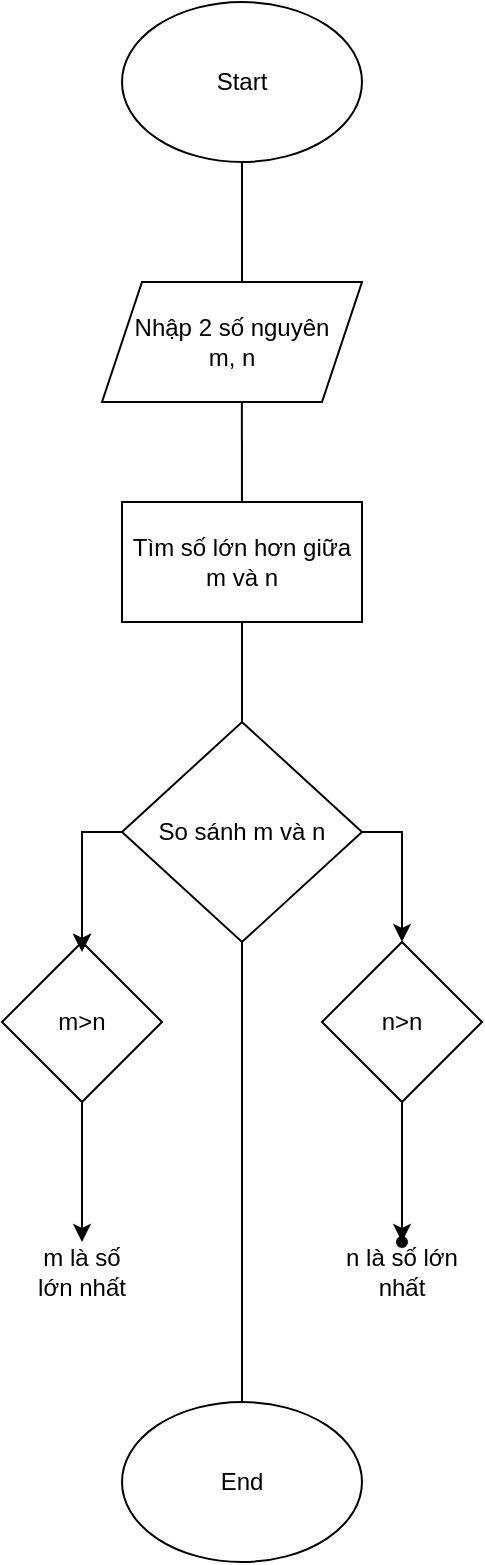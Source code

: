 <mxfile version="24.8.6">
  <diagram name="Trang-1" id="XUleTnw5ph3y0qW5v3HS">
    <mxGraphModel dx="1050" dy="557" grid="1" gridSize="10" guides="1" tooltips="1" connect="1" arrows="1" fold="1" page="1" pageScale="1" pageWidth="827" pageHeight="1169" math="0" shadow="0">
      <root>
        <mxCell id="0" />
        <mxCell id="1" parent="0" />
        <mxCell id="3jF2x4NH5-c8Dpslh9MW-1" value="" style="ellipse;whiteSpace=wrap;html=1;" vertex="1" parent="1">
          <mxGeometry x="330" y="140" width="120" height="80" as="geometry" />
        </mxCell>
        <mxCell id="3jF2x4NH5-c8Dpslh9MW-2" value="Start" style="text;html=1;align=center;verticalAlign=middle;whiteSpace=wrap;rounded=0;" vertex="1" parent="1">
          <mxGeometry x="360" y="165" width="60" height="30" as="geometry" />
        </mxCell>
        <mxCell id="3jF2x4NH5-c8Dpslh9MW-3" value="" style="endArrow=none;html=1;rounded=0;entryX=0.5;entryY=1;entryDx=0;entryDy=0;" edge="1" parent="1" target="3jF2x4NH5-c8Dpslh9MW-1">
          <mxGeometry width="50" height="50" relative="1" as="geometry">
            <mxPoint x="390" y="280" as="sourcePoint" />
            <mxPoint x="410" y="350" as="targetPoint" />
          </mxGeometry>
        </mxCell>
        <mxCell id="3jF2x4NH5-c8Dpslh9MW-5" value="Nhập 2 số nguyên&lt;div&gt;m, n&lt;/div&gt;" style="shape=parallelogram;perimeter=parallelogramPerimeter;whiteSpace=wrap;html=1;fixedSize=1;" vertex="1" parent="1">
          <mxGeometry x="320" y="280" width="130" height="60" as="geometry" />
        </mxCell>
        <mxCell id="3jF2x4NH5-c8Dpslh9MW-7" value="" style="endArrow=none;html=1;rounded=0;entryX=0.538;entryY=1;entryDx=0;entryDy=0;entryPerimeter=0;" edge="1" parent="1" target="3jF2x4NH5-c8Dpslh9MW-5">
          <mxGeometry width="50" height="50" relative="1" as="geometry">
            <mxPoint x="390" y="420" as="sourcePoint" />
            <mxPoint x="440" y="370" as="targetPoint" />
          </mxGeometry>
        </mxCell>
        <mxCell id="3jF2x4NH5-c8Dpslh9MW-8" value="Tìm số lớn hơn giữa&lt;div&gt;m và n&lt;/div&gt;" style="rounded=0;whiteSpace=wrap;html=1;" vertex="1" parent="1">
          <mxGeometry x="330" y="390" width="120" height="60" as="geometry" />
        </mxCell>
        <mxCell id="3jF2x4NH5-c8Dpslh9MW-9" value="So sánh m và n" style="rhombus;whiteSpace=wrap;html=1;" vertex="1" parent="1">
          <mxGeometry x="330" y="500" width="120" height="110" as="geometry" />
        </mxCell>
        <mxCell id="3jF2x4NH5-c8Dpslh9MW-10" value="" style="endArrow=none;html=1;rounded=0;entryX=0.5;entryY=1;entryDx=0;entryDy=0;" edge="1" parent="1" target="3jF2x4NH5-c8Dpslh9MW-8">
          <mxGeometry width="50" height="50" relative="1" as="geometry">
            <mxPoint x="390" y="500" as="sourcePoint" />
            <mxPoint x="440" y="470" as="targetPoint" />
            <Array as="points">
              <mxPoint x="390" y="500" />
            </Array>
          </mxGeometry>
        </mxCell>
        <mxCell id="3jF2x4NH5-c8Dpslh9MW-13" style="edgeStyle=orthogonalEdgeStyle;rounded=0;orthogonalLoop=1;jettySize=auto;html=1;exitX=0;exitY=0.5;exitDx=0;exitDy=0;" edge="1" parent="1" source="3jF2x4NH5-c8Dpslh9MW-9">
          <mxGeometry relative="1" as="geometry">
            <mxPoint x="330" y="560" as="sourcePoint" />
            <mxPoint x="310" y="615" as="targetPoint" />
            <Array as="points">
              <mxPoint x="310" y="555" />
            </Array>
          </mxGeometry>
        </mxCell>
        <mxCell id="3jF2x4NH5-c8Dpslh9MW-14" value="m&amp;gt;n" style="rhombus;whiteSpace=wrap;html=1;" vertex="1" parent="1">
          <mxGeometry x="270" y="610" width="80" height="80" as="geometry" />
        </mxCell>
        <mxCell id="3jF2x4NH5-c8Dpslh9MW-20" style="edgeStyle=orthogonalEdgeStyle;rounded=0;orthogonalLoop=1;jettySize=auto;html=1;exitX=0;exitY=0.5;exitDx=0;exitDy=0;" edge="1" parent="1">
          <mxGeometry relative="1" as="geometry">
            <mxPoint x="330" y="555" as="sourcePoint" />
            <mxPoint x="310" y="615" as="targetPoint" />
            <Array as="points">
              <mxPoint x="310" y="555" />
            </Array>
          </mxGeometry>
        </mxCell>
        <mxCell id="3jF2x4NH5-c8Dpslh9MW-21" style="edgeStyle=orthogonalEdgeStyle;rounded=0;orthogonalLoop=1;jettySize=auto;html=1;exitX=1;exitY=0.5;exitDx=0;exitDy=0;" edge="1" parent="1" source="3jF2x4NH5-c8Dpslh9MW-9">
          <mxGeometry relative="1" as="geometry">
            <mxPoint x="460" y="555" as="sourcePoint" />
            <mxPoint x="470" y="610" as="targetPoint" />
            <Array as="points">
              <mxPoint x="470" y="555" />
            </Array>
          </mxGeometry>
        </mxCell>
        <mxCell id="3jF2x4NH5-c8Dpslh9MW-28" value="" style="edgeStyle=orthogonalEdgeStyle;rounded=0;orthogonalLoop=1;jettySize=auto;html=1;" edge="1" parent="1" source="3jF2x4NH5-c8Dpslh9MW-22" target="3jF2x4NH5-c8Dpslh9MW-27">
          <mxGeometry relative="1" as="geometry" />
        </mxCell>
        <mxCell id="3jF2x4NH5-c8Dpslh9MW-22" value="n&amp;gt;n" style="rhombus;whiteSpace=wrap;html=1;" vertex="1" parent="1">
          <mxGeometry x="430" y="610" width="80" height="80" as="geometry" />
        </mxCell>
        <mxCell id="3jF2x4NH5-c8Dpslh9MW-24" value="" style="endArrow=none;html=1;rounded=0;entryX=0.5;entryY=1;entryDx=0;entryDy=0;" edge="1" parent="1" target="3jF2x4NH5-c8Dpslh9MW-9">
          <mxGeometry width="50" height="50" relative="1" as="geometry">
            <mxPoint x="390" y="840" as="sourcePoint" />
            <mxPoint x="430" y="670" as="targetPoint" />
          </mxGeometry>
        </mxCell>
        <mxCell id="3jF2x4NH5-c8Dpslh9MW-25" value="" style="endArrow=classic;html=1;rounded=0;exitX=0.5;exitY=1;exitDx=0;exitDy=0;" edge="1" parent="1" source="3jF2x4NH5-c8Dpslh9MW-14">
          <mxGeometry width="50" height="50" relative="1" as="geometry">
            <mxPoint x="250" y="780" as="sourcePoint" />
            <mxPoint x="310" y="760" as="targetPoint" />
            <Array as="points">
              <mxPoint x="310" y="760" />
            </Array>
          </mxGeometry>
        </mxCell>
        <mxCell id="3jF2x4NH5-c8Dpslh9MW-26" value="m là số lớn nhất" style="text;html=1;align=center;verticalAlign=middle;whiteSpace=wrap;rounded=0;" vertex="1" parent="1">
          <mxGeometry x="280" y="760" width="60" height="30" as="geometry" />
        </mxCell>
        <mxCell id="3jF2x4NH5-c8Dpslh9MW-27" value="" style="shape=waypoint;sketch=0;size=6;pointerEvents=1;points=[];fillColor=default;resizable=0;rotatable=0;perimeter=centerPerimeter;snapToPoint=1;" vertex="1" parent="1">
          <mxGeometry x="460" y="750" width="20" height="20" as="geometry" />
        </mxCell>
        <mxCell id="3jF2x4NH5-c8Dpslh9MW-29" value="n là số lớn nhất" style="text;html=1;align=center;verticalAlign=middle;whiteSpace=wrap;rounded=0;" vertex="1" parent="1">
          <mxGeometry x="440" y="760" width="60" height="30" as="geometry" />
        </mxCell>
        <mxCell id="3jF2x4NH5-c8Dpslh9MW-30" value="End" style="ellipse;whiteSpace=wrap;html=1;" vertex="1" parent="1">
          <mxGeometry x="330" y="840" width="120" height="80" as="geometry" />
        </mxCell>
      </root>
    </mxGraphModel>
  </diagram>
</mxfile>

